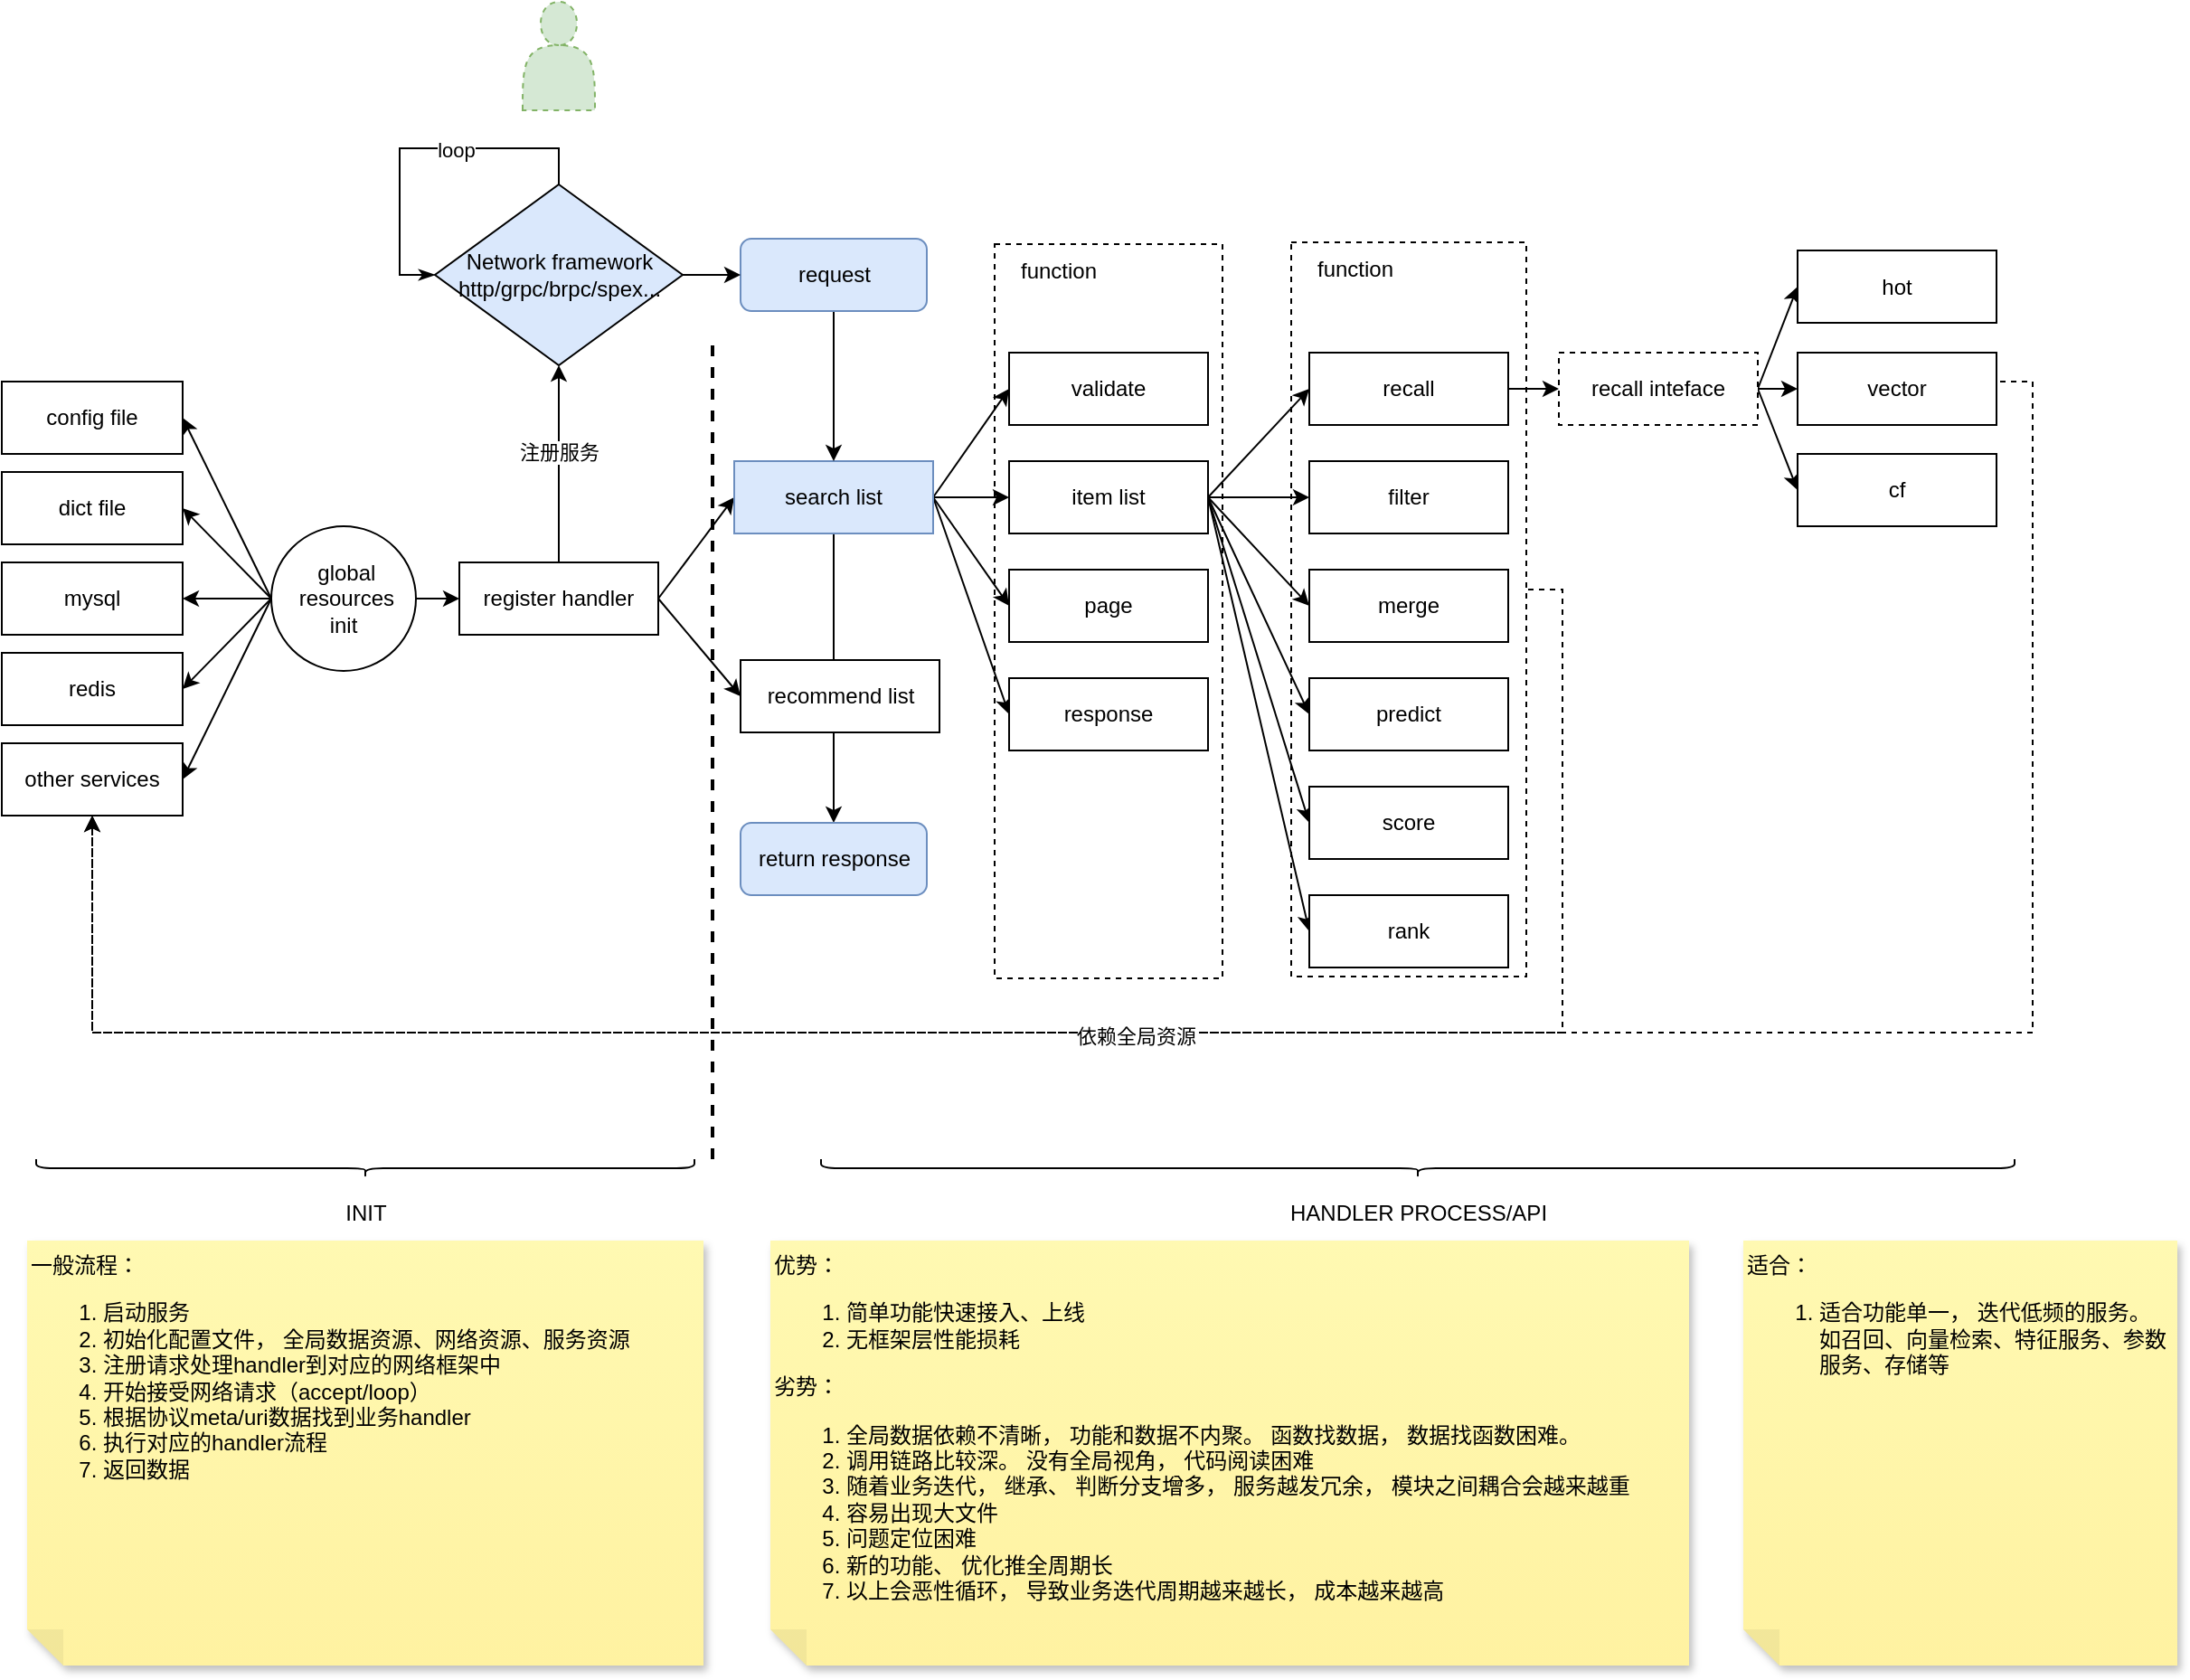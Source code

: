 <mxfile version="20.3.0" type="github">
  <diagram id="JJmWhjyOwM89aCiY69w7" name="第 1 页">
    <mxGraphModel dx="1234" dy="826" grid="1" gridSize="10" guides="1" tooltips="1" connect="1" arrows="1" fold="1" page="1" pageScale="1" pageWidth="3300" pageHeight="4681" math="0" shadow="0">
      <root>
        <mxCell id="0" />
        <mxCell id="1" parent="0" />
        <mxCell id="9VdhH4_OahOFBLT25fH9-60" style="edgeStyle=orthogonalEdgeStyle;rounded=0;orthogonalLoop=1;jettySize=auto;html=1;exitX=1;exitY=0.5;exitDx=0;exitDy=0;entryX=0.5;entryY=1;entryDx=0;entryDy=0;dashed=1;" parent="1" source="9VdhH4_OahOFBLT25fH9-56" target="9VdhH4_OahOFBLT25fH9-7" edge="1">
          <mxGeometry relative="1" as="geometry">
            <Array as="points">
              <mxPoint x="910" y="455" />
              <mxPoint x="910" y="700" />
              <mxPoint x="97" y="700" />
            </Array>
          </mxGeometry>
        </mxCell>
        <mxCell id="9VdhH4_OahOFBLT25fH9-56" value="" style="rounded=0;whiteSpace=wrap;html=1;dashed=1;" parent="1" vertex="1">
          <mxGeometry x="760" y="263" width="130" height="406" as="geometry" />
        </mxCell>
        <mxCell id="9VdhH4_OahOFBLT25fH9-55" value="" style="rounded=0;whiteSpace=wrap;html=1;dashed=1;" parent="1" vertex="1">
          <mxGeometry x="596" y="264" width="126" height="406" as="geometry" />
        </mxCell>
        <mxCell id="9VdhH4_OahOFBLT25fH9-8" style="rounded=0;orthogonalLoop=1;jettySize=auto;html=1;entryX=1;entryY=0.5;entryDx=0;entryDy=0;exitX=0;exitY=0.5;exitDx=0;exitDy=0;" parent="1" source="9VdhH4_OahOFBLT25fH9-1" target="9VdhH4_OahOFBLT25fH9-3" edge="1">
          <mxGeometry relative="1" as="geometry" />
        </mxCell>
        <mxCell id="9VdhH4_OahOFBLT25fH9-9" style="edgeStyle=none;rounded=0;orthogonalLoop=1;jettySize=auto;html=1;exitX=0;exitY=0.5;exitDx=0;exitDy=0;entryX=1;entryY=0.5;entryDx=0;entryDy=0;" parent="1" source="9VdhH4_OahOFBLT25fH9-1" target="9VdhH4_OahOFBLT25fH9-4" edge="1">
          <mxGeometry relative="1" as="geometry" />
        </mxCell>
        <mxCell id="9VdhH4_OahOFBLT25fH9-10" style="edgeStyle=none;rounded=0;orthogonalLoop=1;jettySize=auto;html=1;exitX=0;exitY=0.5;exitDx=0;exitDy=0;entryX=1;entryY=0.5;entryDx=0;entryDy=0;" parent="1" source="9VdhH4_OahOFBLT25fH9-1" target="9VdhH4_OahOFBLT25fH9-5" edge="1">
          <mxGeometry relative="1" as="geometry" />
        </mxCell>
        <mxCell id="9VdhH4_OahOFBLT25fH9-11" style="edgeStyle=none;rounded=0;orthogonalLoop=1;jettySize=auto;html=1;exitX=0;exitY=0.5;exitDx=0;exitDy=0;entryX=1;entryY=0.5;entryDx=0;entryDy=0;" parent="1" source="9VdhH4_OahOFBLT25fH9-1" target="9VdhH4_OahOFBLT25fH9-6" edge="1">
          <mxGeometry relative="1" as="geometry" />
        </mxCell>
        <mxCell id="9VdhH4_OahOFBLT25fH9-12" style="edgeStyle=none;rounded=0;orthogonalLoop=1;jettySize=auto;html=1;exitX=0;exitY=0.5;exitDx=0;exitDy=0;entryX=1;entryY=0.5;entryDx=0;entryDy=0;" parent="1" source="9VdhH4_OahOFBLT25fH9-1" target="9VdhH4_OahOFBLT25fH9-7" edge="1">
          <mxGeometry relative="1" as="geometry" />
        </mxCell>
        <mxCell id="9VdhH4_OahOFBLT25fH9-59" style="edgeStyle=none;rounded=0;orthogonalLoop=1;jettySize=auto;html=1;exitX=1;exitY=0.5;exitDx=0;exitDy=0;entryX=0;entryY=0.5;entryDx=0;entryDy=0;" parent="1" source="9VdhH4_OahOFBLT25fH9-1" target="9VdhH4_OahOFBLT25fH9-13" edge="1">
          <mxGeometry relative="1" as="geometry" />
        </mxCell>
        <mxCell id="9VdhH4_OahOFBLT25fH9-1" value="&amp;nbsp;global&lt;br&gt;&amp;nbsp;&lt;span style=&quot;background-color: initial;&quot;&gt;resources&lt;/span&gt;&lt;div&gt;init&lt;/div&gt;" style="ellipse;whiteSpace=wrap;html=1;aspect=fixed;" parent="1" vertex="1">
          <mxGeometry x="196" y="420" width="80" height="80" as="geometry" />
        </mxCell>
        <mxCell id="9VdhH4_OahOFBLT25fH9-3" value="config file" style="rounded=0;whiteSpace=wrap;html=1;" parent="1" vertex="1">
          <mxGeometry x="47" y="340" width="100" height="40" as="geometry" />
        </mxCell>
        <mxCell id="9VdhH4_OahOFBLT25fH9-4" value="dict file" style="rounded=0;whiteSpace=wrap;html=1;" parent="1" vertex="1">
          <mxGeometry x="47" y="390" width="100" height="40" as="geometry" />
        </mxCell>
        <mxCell id="9VdhH4_OahOFBLT25fH9-5" value="mysql" style="rounded=0;whiteSpace=wrap;html=1;" parent="1" vertex="1">
          <mxGeometry x="47" y="440" width="100" height="40" as="geometry" />
        </mxCell>
        <mxCell id="9VdhH4_OahOFBLT25fH9-6" value="redis" style="rounded=0;whiteSpace=wrap;html=1;" parent="1" vertex="1">
          <mxGeometry x="47" y="490" width="100" height="40" as="geometry" />
        </mxCell>
        <mxCell id="9VdhH4_OahOFBLT25fH9-7" value="other services" style="rounded=0;whiteSpace=wrap;html=1;" parent="1" vertex="1">
          <mxGeometry x="47" y="540" width="100" height="40" as="geometry" />
        </mxCell>
        <mxCell id="9VdhH4_OahOFBLT25fH9-17" style="edgeStyle=none;rounded=0;orthogonalLoop=1;jettySize=auto;html=1;exitX=1;exitY=0.5;exitDx=0;exitDy=0;entryX=0;entryY=0.5;entryDx=0;entryDy=0;" parent="1" source="9VdhH4_OahOFBLT25fH9-13" target="9VdhH4_OahOFBLT25fH9-15" edge="1">
          <mxGeometry relative="1" as="geometry" />
        </mxCell>
        <mxCell id="9VdhH4_OahOFBLT25fH9-18" style="edgeStyle=none;rounded=0;orthogonalLoop=1;jettySize=auto;html=1;exitX=1;exitY=0.5;exitDx=0;exitDy=0;entryX=0;entryY=0.5;entryDx=0;entryDy=0;" parent="1" source="9VdhH4_OahOFBLT25fH9-13" target="9VdhH4_OahOFBLT25fH9-16" edge="1">
          <mxGeometry relative="1" as="geometry" />
        </mxCell>
        <mxCell id="9VdhH4_OahOFBLT25fH9-65" style="edgeStyle=orthogonalEdgeStyle;rounded=0;orthogonalLoop=1;jettySize=auto;html=1;exitX=0.5;exitY=0;exitDx=0;exitDy=0;entryX=0.5;entryY=1;entryDx=0;entryDy=0;" parent="1" source="9VdhH4_OahOFBLT25fH9-13" target="9VdhH4_OahOFBLT25fH9-78" edge="1">
          <mxGeometry relative="1" as="geometry" />
        </mxCell>
        <mxCell id="9VdhH4_OahOFBLT25fH9-66" value="注册服务" style="edgeLabel;html=1;align=center;verticalAlign=middle;resizable=0;points=[];" parent="9VdhH4_OahOFBLT25fH9-65" vertex="1" connectable="0">
          <mxGeometry x="0.115" relative="1" as="geometry">
            <mxPoint as="offset" />
          </mxGeometry>
        </mxCell>
        <mxCell id="9VdhH4_OahOFBLT25fH9-13" value="register handler" style="rounded=0;whiteSpace=wrap;html=1;" parent="1" vertex="1">
          <mxGeometry x="300" y="440" width="110" height="40" as="geometry" />
        </mxCell>
        <mxCell id="9VdhH4_OahOFBLT25fH9-30" style="edgeStyle=none;rounded=0;orthogonalLoop=1;jettySize=auto;html=1;exitX=1;exitY=0.5;exitDx=0;exitDy=0;entryX=0;entryY=0.5;entryDx=0;entryDy=0;" parent="1" source="9VdhH4_OahOFBLT25fH9-15" target="9VdhH4_OahOFBLT25fH9-20" edge="1">
          <mxGeometry relative="1" as="geometry" />
        </mxCell>
        <mxCell id="9VdhH4_OahOFBLT25fH9-31" style="edgeStyle=none;rounded=0;orthogonalLoop=1;jettySize=auto;html=1;exitX=1;exitY=0.5;exitDx=0;exitDy=0;entryX=0;entryY=0.5;entryDx=0;entryDy=0;" parent="1" source="9VdhH4_OahOFBLT25fH9-15" target="9VdhH4_OahOFBLT25fH9-21" edge="1">
          <mxGeometry relative="1" as="geometry" />
        </mxCell>
        <mxCell id="9VdhH4_OahOFBLT25fH9-32" style="edgeStyle=none;rounded=0;orthogonalLoop=1;jettySize=auto;html=1;exitX=1;exitY=0.5;exitDx=0;exitDy=0;entryX=0;entryY=0.5;entryDx=0;entryDy=0;" parent="1" source="9VdhH4_OahOFBLT25fH9-15" target="9VdhH4_OahOFBLT25fH9-22" edge="1">
          <mxGeometry relative="1" as="geometry" />
        </mxCell>
        <mxCell id="9VdhH4_OahOFBLT25fH9-33" style="edgeStyle=none;rounded=0;orthogonalLoop=1;jettySize=auto;html=1;exitX=1;exitY=0.5;exitDx=0;exitDy=0;entryX=0;entryY=0.5;entryDx=0;entryDy=0;" parent="1" source="9VdhH4_OahOFBLT25fH9-15" target="9VdhH4_OahOFBLT25fH9-23" edge="1">
          <mxGeometry relative="1" as="geometry" />
        </mxCell>
        <mxCell id="9VdhH4_OahOFBLT25fH9-54" style="edgeStyle=none;rounded=0;orthogonalLoop=1;jettySize=auto;html=1;exitX=0.5;exitY=1;exitDx=0;exitDy=0;" parent="1" source="9VdhH4_OahOFBLT25fH9-15" target="9VdhH4_OahOFBLT25fH9-53" edge="1">
          <mxGeometry relative="1" as="geometry" />
        </mxCell>
        <mxCell id="9VdhH4_OahOFBLT25fH9-15" value="search list" style="rounded=0;whiteSpace=wrap;html=1;fillColor=#dae8fc;strokeColor=#6c8ebf;" parent="1" vertex="1">
          <mxGeometry x="452" y="384" width="110" height="40" as="geometry" />
        </mxCell>
        <mxCell id="9VdhH4_OahOFBLT25fH9-16" value="recommend list" style="rounded=0;whiteSpace=wrap;html=1;" parent="1" vertex="1">
          <mxGeometry x="455.5" y="494" width="110" height="40" as="geometry" />
        </mxCell>
        <mxCell id="9VdhH4_OahOFBLT25fH9-20" value="validate" style="rounded=0;whiteSpace=wrap;html=1;" parent="1" vertex="1">
          <mxGeometry x="604" y="324" width="110" height="40" as="geometry" />
        </mxCell>
        <mxCell id="9VdhH4_OahOFBLT25fH9-34" style="edgeStyle=none;rounded=0;orthogonalLoop=1;jettySize=auto;html=1;exitX=1;exitY=0.5;exitDx=0;exitDy=0;entryX=0;entryY=0.5;entryDx=0;entryDy=0;" parent="1" source="9VdhH4_OahOFBLT25fH9-21" target="9VdhH4_OahOFBLT25fH9-24" edge="1">
          <mxGeometry relative="1" as="geometry" />
        </mxCell>
        <mxCell id="9VdhH4_OahOFBLT25fH9-35" style="edgeStyle=none;rounded=0;orthogonalLoop=1;jettySize=auto;html=1;exitX=1;exitY=0.5;exitDx=0;exitDy=0;entryX=0;entryY=0.5;entryDx=0;entryDy=0;" parent="1" source="9VdhH4_OahOFBLT25fH9-21" target="9VdhH4_OahOFBLT25fH9-25" edge="1">
          <mxGeometry relative="1" as="geometry" />
        </mxCell>
        <mxCell id="9VdhH4_OahOFBLT25fH9-36" style="edgeStyle=none;rounded=0;orthogonalLoop=1;jettySize=auto;html=1;exitX=1;exitY=0.5;exitDx=0;exitDy=0;entryX=0;entryY=0.5;entryDx=0;entryDy=0;" parent="1" source="9VdhH4_OahOFBLT25fH9-21" target="9VdhH4_OahOFBLT25fH9-26" edge="1">
          <mxGeometry relative="1" as="geometry" />
        </mxCell>
        <mxCell id="9VdhH4_OahOFBLT25fH9-37" style="edgeStyle=none;rounded=0;orthogonalLoop=1;jettySize=auto;html=1;exitX=1;exitY=0.5;exitDx=0;exitDy=0;entryX=0;entryY=0.5;entryDx=0;entryDy=0;" parent="1" source="9VdhH4_OahOFBLT25fH9-21" target="9VdhH4_OahOFBLT25fH9-27" edge="1">
          <mxGeometry relative="1" as="geometry" />
        </mxCell>
        <mxCell id="9VdhH4_OahOFBLT25fH9-38" style="edgeStyle=none;rounded=0;orthogonalLoop=1;jettySize=auto;html=1;exitX=1;exitY=0.5;exitDx=0;exitDy=0;entryX=0;entryY=0.5;entryDx=0;entryDy=0;" parent="1" source="9VdhH4_OahOFBLT25fH9-21" target="9VdhH4_OahOFBLT25fH9-28" edge="1">
          <mxGeometry relative="1" as="geometry" />
        </mxCell>
        <mxCell id="9VdhH4_OahOFBLT25fH9-39" style="edgeStyle=none;rounded=0;orthogonalLoop=1;jettySize=auto;html=1;exitX=1;exitY=0.5;exitDx=0;exitDy=0;entryX=0;entryY=0.5;entryDx=0;entryDy=0;" parent="1" source="9VdhH4_OahOFBLT25fH9-21" target="9VdhH4_OahOFBLT25fH9-29" edge="1">
          <mxGeometry relative="1" as="geometry" />
        </mxCell>
        <mxCell id="9VdhH4_OahOFBLT25fH9-21" value="item list" style="rounded=0;whiteSpace=wrap;html=1;" parent="1" vertex="1">
          <mxGeometry x="604" y="384" width="110" height="40" as="geometry" />
        </mxCell>
        <mxCell id="9VdhH4_OahOFBLT25fH9-22" value="page" style="rounded=0;whiteSpace=wrap;html=1;" parent="1" vertex="1">
          <mxGeometry x="604" y="444" width="110" height="40" as="geometry" />
        </mxCell>
        <mxCell id="9VdhH4_OahOFBLT25fH9-23" value="response" style="rounded=0;whiteSpace=wrap;html=1;" parent="1" vertex="1">
          <mxGeometry x="604" y="504" width="110" height="40" as="geometry" />
        </mxCell>
        <mxCell id="9VdhH4_OahOFBLT25fH9-41" style="edgeStyle=none;rounded=0;orthogonalLoop=1;jettySize=auto;html=1;exitX=1;exitY=0.5;exitDx=0;exitDy=0;entryX=0;entryY=0.5;entryDx=0;entryDy=0;" parent="1" source="9VdhH4_OahOFBLT25fH9-24" target="9VdhH4_OahOFBLT25fH9-40" edge="1">
          <mxGeometry relative="1" as="geometry" />
        </mxCell>
        <mxCell id="9VdhH4_OahOFBLT25fH9-24" value="recall" style="rounded=0;whiteSpace=wrap;html=1;" parent="1" vertex="1">
          <mxGeometry x="770" y="324" width="110" height="40" as="geometry" />
        </mxCell>
        <mxCell id="9VdhH4_OahOFBLT25fH9-25" value="filter" style="rounded=0;whiteSpace=wrap;html=1;" parent="1" vertex="1">
          <mxGeometry x="770" y="384" width="110" height="40" as="geometry" />
        </mxCell>
        <mxCell id="9VdhH4_OahOFBLT25fH9-26" value="merge" style="rounded=0;whiteSpace=wrap;html=1;" parent="1" vertex="1">
          <mxGeometry x="770" y="444" width="110" height="40" as="geometry" />
        </mxCell>
        <mxCell id="9VdhH4_OahOFBLT25fH9-27" value="predict" style="rounded=0;whiteSpace=wrap;html=1;" parent="1" vertex="1">
          <mxGeometry x="770" y="504" width="110" height="40" as="geometry" />
        </mxCell>
        <mxCell id="9VdhH4_OahOFBLT25fH9-28" value="score" style="rounded=0;whiteSpace=wrap;html=1;" parent="1" vertex="1">
          <mxGeometry x="770" y="564" width="110" height="40" as="geometry" />
        </mxCell>
        <mxCell id="9VdhH4_OahOFBLT25fH9-29" value="rank" style="rounded=0;whiteSpace=wrap;html=1;" parent="1" vertex="1">
          <mxGeometry x="770" y="624" width="110" height="40" as="geometry" />
        </mxCell>
        <mxCell id="9VdhH4_OahOFBLT25fH9-45" style="edgeStyle=none;rounded=0;orthogonalLoop=1;jettySize=auto;html=1;exitX=1;exitY=0.5;exitDx=0;exitDy=0;entryX=0;entryY=0.5;entryDx=0;entryDy=0;" parent="1" source="9VdhH4_OahOFBLT25fH9-40" target="9VdhH4_OahOFBLT25fH9-42" edge="1">
          <mxGeometry relative="1" as="geometry" />
        </mxCell>
        <mxCell id="9VdhH4_OahOFBLT25fH9-46" style="edgeStyle=none;rounded=0;orthogonalLoop=1;jettySize=auto;html=1;exitX=1;exitY=0.5;exitDx=0;exitDy=0;entryX=0;entryY=0.5;entryDx=0;entryDy=0;" parent="1" source="9VdhH4_OahOFBLT25fH9-40" target="9VdhH4_OahOFBLT25fH9-43" edge="1">
          <mxGeometry relative="1" as="geometry" />
        </mxCell>
        <mxCell id="9VdhH4_OahOFBLT25fH9-48" style="edgeStyle=none;rounded=0;orthogonalLoop=1;jettySize=auto;html=1;exitX=1;exitY=0.5;exitDx=0;exitDy=0;entryX=0;entryY=0.5;entryDx=0;entryDy=0;" parent="1" source="9VdhH4_OahOFBLT25fH9-40" target="9VdhH4_OahOFBLT25fH9-44" edge="1">
          <mxGeometry relative="1" as="geometry" />
        </mxCell>
        <mxCell id="9VdhH4_OahOFBLT25fH9-40" value="recall inteface" style="rounded=0;whiteSpace=wrap;html=1;dashed=1;" parent="1" vertex="1">
          <mxGeometry x="908" y="324" width="110" height="40" as="geometry" />
        </mxCell>
        <mxCell id="9VdhH4_OahOFBLT25fH9-42" value="hot" style="rounded=0;whiteSpace=wrap;html=1;" parent="1" vertex="1">
          <mxGeometry x="1040" y="267.5" width="110" height="40" as="geometry" />
        </mxCell>
        <mxCell id="9VdhH4_OahOFBLT25fH9-62" style="edgeStyle=orthogonalEdgeStyle;rounded=0;orthogonalLoop=1;jettySize=auto;html=1;exitX=1;exitY=0.5;exitDx=0;exitDy=0;entryX=0.5;entryY=1;entryDx=0;entryDy=0;dashed=1;" parent="1" source="9VdhH4_OahOFBLT25fH9-43" target="9VdhH4_OahOFBLT25fH9-7" edge="1">
          <mxGeometry relative="1" as="geometry">
            <Array as="points">
              <mxPoint x="1150" y="340" />
              <mxPoint x="1170" y="340" />
              <mxPoint x="1170" y="700" />
              <mxPoint x="97" y="700" />
            </Array>
          </mxGeometry>
        </mxCell>
        <mxCell id="9VdhH4_OahOFBLT25fH9-63" value="依赖全局资源" style="edgeLabel;html=1;align=center;verticalAlign=middle;resizable=0;points=[];" parent="9VdhH4_OahOFBLT25fH9-62" vertex="1" connectable="0">
          <mxGeometry x="0.116" y="2" relative="1" as="geometry">
            <mxPoint as="offset" />
          </mxGeometry>
        </mxCell>
        <mxCell id="9VdhH4_OahOFBLT25fH9-43" value="vector" style="rounded=0;whiteSpace=wrap;html=1;" parent="1" vertex="1">
          <mxGeometry x="1040" y="324" width="110" height="40" as="geometry" />
        </mxCell>
        <mxCell id="9VdhH4_OahOFBLT25fH9-44" value="cf" style="rounded=0;whiteSpace=wrap;html=1;" parent="1" vertex="1">
          <mxGeometry x="1040" y="380" width="110" height="40" as="geometry" />
        </mxCell>
        <mxCell id="9VdhH4_OahOFBLT25fH9-49" value="" style="shape=actor;whiteSpace=wrap;html=1;dashed=1;fillColor=#d5e8d4;strokeColor=#82b366;" parent="1" vertex="1">
          <mxGeometry x="335" y="130" width="40" height="60" as="geometry" />
        </mxCell>
        <mxCell id="9VdhH4_OahOFBLT25fH9-51" style="edgeStyle=none;rounded=0;orthogonalLoop=1;jettySize=auto;html=1;exitX=0.5;exitY=1;exitDx=0;exitDy=0;entryX=0.5;entryY=0;entryDx=0;entryDy=0;" parent="1" source="9VdhH4_OahOFBLT25fH9-50" target="9VdhH4_OahOFBLT25fH9-15" edge="1">
          <mxGeometry relative="1" as="geometry" />
        </mxCell>
        <mxCell id="9VdhH4_OahOFBLT25fH9-50" value="request" style="rounded=1;whiteSpace=wrap;html=1;fillColor=#dae8fc;strokeColor=#6c8ebf;" parent="1" vertex="1">
          <mxGeometry x="455.5" y="261" width="103" height="40" as="geometry" />
        </mxCell>
        <mxCell id="9VdhH4_OahOFBLT25fH9-53" value="return response" style="rounded=1;whiteSpace=wrap;html=1;fillColor=#dae8fc;strokeColor=#6c8ebf;" parent="1" vertex="1">
          <mxGeometry x="455.5" y="584" width="103" height="40" as="geometry" />
        </mxCell>
        <mxCell id="9VdhH4_OahOFBLT25fH9-57" value="function" style="text;html=1;resizable=0;autosize=1;align=center;verticalAlign=middle;points=[];fillColor=none;strokeColor=none;rounded=0;dashed=1;" parent="1" vertex="1">
          <mxGeometry x="596" y="264" width="70" height="30" as="geometry" />
        </mxCell>
        <mxCell id="9VdhH4_OahOFBLT25fH9-58" value="function" style="text;html=1;resizable=0;autosize=1;align=center;verticalAlign=middle;points=[];fillColor=none;strokeColor=none;rounded=0;dashed=1;" parent="1" vertex="1">
          <mxGeometry x="760" y="263" width="70" height="30" as="geometry" />
        </mxCell>
        <mxCell id="9VdhH4_OahOFBLT25fH9-67" style="edgeStyle=orthogonalEdgeStyle;rounded=0;orthogonalLoop=1;jettySize=auto;html=1;exitX=1;exitY=0.5;exitDx=0;exitDy=0;entryX=0;entryY=0.5;entryDx=0;entryDy=0;" parent="1" source="9VdhH4_OahOFBLT25fH9-78" target="9VdhH4_OahOFBLT25fH9-50" edge="1">
          <mxGeometry relative="1" as="geometry" />
        </mxCell>
        <mxCell id="9VdhH4_OahOFBLT25fH9-68" value="" style="shape=curlyBracket;whiteSpace=wrap;html=1;rounded=1;flipH=1;direction=north;" parent="1" vertex="1">
          <mxGeometry x="66" y="770" width="364" height="10" as="geometry" />
        </mxCell>
        <mxCell id="9VdhH4_OahOFBLT25fH9-69" value="" style="edgeStyle=none;orthogonalLoop=1;jettySize=auto;html=1;rounded=0;dashed=1;endArrow=none;endFill=0;strokeWidth=2;" parent="1" edge="1">
          <mxGeometry width="80" relative="1" as="geometry">
            <mxPoint x="440" y="320" as="sourcePoint" />
            <mxPoint x="440" y="770" as="targetPoint" />
            <Array as="points" />
          </mxGeometry>
        </mxCell>
        <mxCell id="9VdhH4_OahOFBLT25fH9-72" value="INIT" style="text;html=1;resizable=0;autosize=1;align=center;verticalAlign=middle;points=[];fillColor=none;strokeColor=none;rounded=0;" parent="1" vertex="1">
          <mxGeometry x="223" y="785" width="50" height="30" as="geometry" />
        </mxCell>
        <mxCell id="9VdhH4_OahOFBLT25fH9-73" value="" style="shape=curlyBracket;whiteSpace=wrap;html=1;rounded=1;flipH=1;direction=north;" parent="1" vertex="1">
          <mxGeometry x="500" y="770" width="660" height="10" as="geometry" />
        </mxCell>
        <mxCell id="9VdhH4_OahOFBLT25fH9-74" value="HANDLER PROCESS/API" style="text;html=1;resizable=0;autosize=1;align=center;verticalAlign=middle;points=[];fillColor=none;strokeColor=none;rounded=0;" parent="1" vertex="1">
          <mxGeometry x="745" y="785" width="170" height="30" as="geometry" />
        </mxCell>
        <mxCell id="9VdhH4_OahOFBLT25fH9-75" value="一般流程：&lt;br&gt;&lt;ol&gt;&lt;li&gt;启动服务&lt;/li&gt;&lt;li&gt;初始化配置文件， 全局数据资源、网络资源、服务资源&lt;/li&gt;&lt;li&gt;注册请求处理handler到对应的网络框架中&lt;/li&gt;&lt;li&gt;开始接受网络请求（accept/loop）&lt;/li&gt;&lt;li&gt;根据协议meta/uri数据找到业务handler&lt;/li&gt;&lt;li&gt;执行对应的handler流程&lt;/li&gt;&lt;li&gt;返回数据&lt;/li&gt;&lt;/ol&gt;" style="shape=note;whiteSpace=wrap;html=1;backgroundOutline=1;fontColor=#000000;darkOpacity=0.05;fillColor=#FFF9B2;strokeColor=none;fillStyle=solid;direction=west;gradientDirection=north;gradientColor=#FFF2A1;shadow=1;size=20;pointerEvents=1;align=left;verticalAlign=top;" parent="1" vertex="1">
          <mxGeometry x="61" y="815" width="374" height="235" as="geometry" />
        </mxCell>
        <mxCell id="9VdhH4_OahOFBLT25fH9-76" value="优势：&lt;br&gt;&lt;ol&gt;&lt;li&gt;简单功能快速接入、上线&lt;/li&gt;&lt;li&gt;无框架层性能损耗&lt;/li&gt;&lt;/ol&gt;&lt;div&gt;劣势：&lt;/div&gt;&lt;ol&gt;&lt;li&gt;全局数据依赖不清晰， 功能和数据不内聚。 函数找数据， 数据找函数困难。&lt;/li&gt;&lt;li&gt;调用链路比较深。 没有全局视角， 代码阅读困难&lt;/li&gt;&lt;li&gt;随着业务迭代， 继承、 判断分支增多， 服务越发冗余， 模块之间耦合会越来越重&lt;/li&gt;&lt;li&gt;容易出现大文件&lt;/li&gt;&lt;li&gt;问题定位困难&lt;/li&gt;&lt;li&gt;新的功能、 优化推全周期长&lt;/li&gt;&lt;li&gt;以上会恶性循环， 导致业务迭代周期越来越长， 成本越来越高&lt;/li&gt;&lt;/ol&gt;" style="shape=note;whiteSpace=wrap;html=1;backgroundOutline=1;fontColor=#000000;darkOpacity=0.05;fillColor=#FFF9B2;strokeColor=none;fillStyle=solid;direction=west;gradientDirection=north;gradientColor=#FFF2A1;shadow=1;size=20;pointerEvents=1;align=left;verticalAlign=top;" parent="1" vertex="1">
          <mxGeometry x="472" y="815" width="508" height="235" as="geometry" />
        </mxCell>
        <mxCell id="9VdhH4_OahOFBLT25fH9-78" value="&lt;div&gt;Network framework&lt;/div&gt;&lt;div&gt;http/grpc/brpc/spex...&lt;/div&gt;" style="rhombus;whiteSpace=wrap;html=1;fillColor=#DAE8FC;" parent="1" vertex="1">
          <mxGeometry x="286.5" y="231" width="137" height="100" as="geometry" />
        </mxCell>
        <mxCell id="9VdhH4_OahOFBLT25fH9-79" style="edgeStyle=orthogonalEdgeStyle;rounded=0;orthogonalLoop=1;jettySize=auto;html=1;exitX=0.5;exitY=0;exitDx=0;exitDy=0;entryX=0;entryY=0.5;entryDx=0;entryDy=0;endArrow=classicThin;endFill=1;strokeWidth=1;" parent="1" source="9VdhH4_OahOFBLT25fH9-78" target="9VdhH4_OahOFBLT25fH9-78" edge="1">
          <mxGeometry relative="1" as="geometry">
            <Array as="points">
              <mxPoint x="355" y="211" />
              <mxPoint x="267" y="211" />
              <mxPoint x="267" y="281" />
            </Array>
          </mxGeometry>
        </mxCell>
        <mxCell id="9VdhH4_OahOFBLT25fH9-80" value="loop" style="edgeLabel;html=1;align=center;verticalAlign=middle;resizable=0;points=[];" parent="9VdhH4_OahOFBLT25fH9-79" vertex="1" connectable="0">
          <mxGeometry x="-0.22" y="1" relative="1" as="geometry">
            <mxPoint as="offset" />
          </mxGeometry>
        </mxCell>
        <mxCell id="9VdhH4_OahOFBLT25fH9-81" value="适合：&lt;br&gt;&lt;ol&gt;&lt;li&gt;适合功能单一， 迭代低频的服务。 如召回、向量检索、特征服务、参数服务、存储等&lt;/li&gt;&lt;/ol&gt;" style="shape=note;whiteSpace=wrap;html=1;backgroundOutline=1;fontColor=#000000;darkOpacity=0.05;fillColor=#FFF9B2;strokeColor=none;fillStyle=solid;direction=west;gradientDirection=north;gradientColor=#FFF2A1;shadow=1;size=20;pointerEvents=1;align=left;verticalAlign=top;" parent="1" vertex="1">
          <mxGeometry x="1010" y="815" width="240" height="235" as="geometry" />
        </mxCell>
      </root>
    </mxGraphModel>
  </diagram>
</mxfile>
